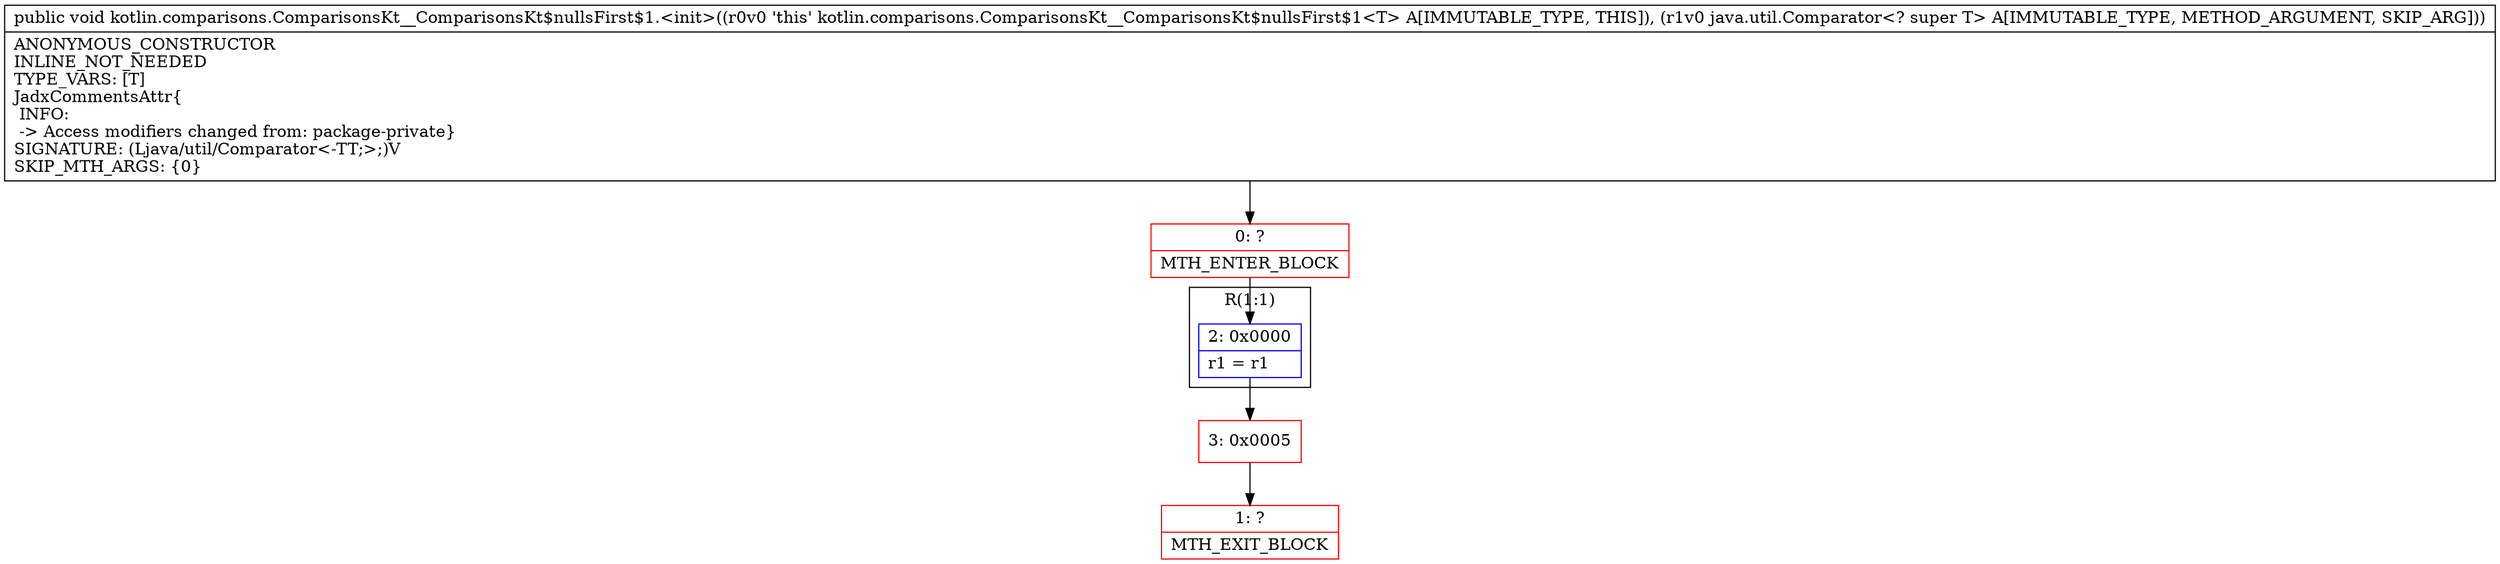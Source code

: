 digraph "CFG forkotlin.comparisons.ComparisonsKt__ComparisonsKt$nullsFirst$1.\<init\>(Ljava\/util\/Comparator;)V" {
subgraph cluster_Region_269531118 {
label = "R(1:1)";
node [shape=record,color=blue];
Node_2 [shape=record,label="{2\:\ 0x0000|r1 = r1\l}"];
}
Node_0 [shape=record,color=red,label="{0\:\ ?|MTH_ENTER_BLOCK\l}"];
Node_3 [shape=record,color=red,label="{3\:\ 0x0005}"];
Node_1 [shape=record,color=red,label="{1\:\ ?|MTH_EXIT_BLOCK\l}"];
MethodNode[shape=record,label="{public void kotlin.comparisons.ComparisonsKt__ComparisonsKt$nullsFirst$1.\<init\>((r0v0 'this' kotlin.comparisons.ComparisonsKt__ComparisonsKt$nullsFirst$1\<T\> A[IMMUTABLE_TYPE, THIS]), (r1v0 java.util.Comparator\<? super T\> A[IMMUTABLE_TYPE, METHOD_ARGUMENT, SKIP_ARG]))  | ANONYMOUS_CONSTRUCTOR\lINLINE_NOT_NEEDED\lTYPE_VARS: [T]\lJadxCommentsAttr\{\l INFO: \l \-\> Access modifiers changed from: package\-private\}\lSIGNATURE: (Ljava\/util\/Comparator\<\-TT;\>;)V\lSKIP_MTH_ARGS: \{0\}\l}"];
MethodNode -> Node_0;Node_2 -> Node_3;
Node_0 -> Node_2;
Node_3 -> Node_1;
}

